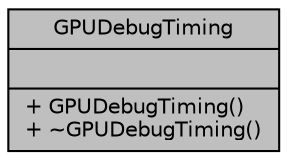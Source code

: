 digraph "GPUDebugTiming"
{
 // INTERACTIVE_SVG=YES
  bgcolor="transparent";
  edge [fontname="Helvetica",fontsize="10",labelfontname="Helvetica",labelfontsize="10"];
  node [fontname="Helvetica",fontsize="10",shape=record];
  Node1 [label="{GPUDebugTiming\n||+ GPUDebugTiming()\l+ ~GPUDebugTiming()\l}",height=0.2,width=0.4,color="black", fillcolor="grey75", style="filled", fontcolor="black"];
}
